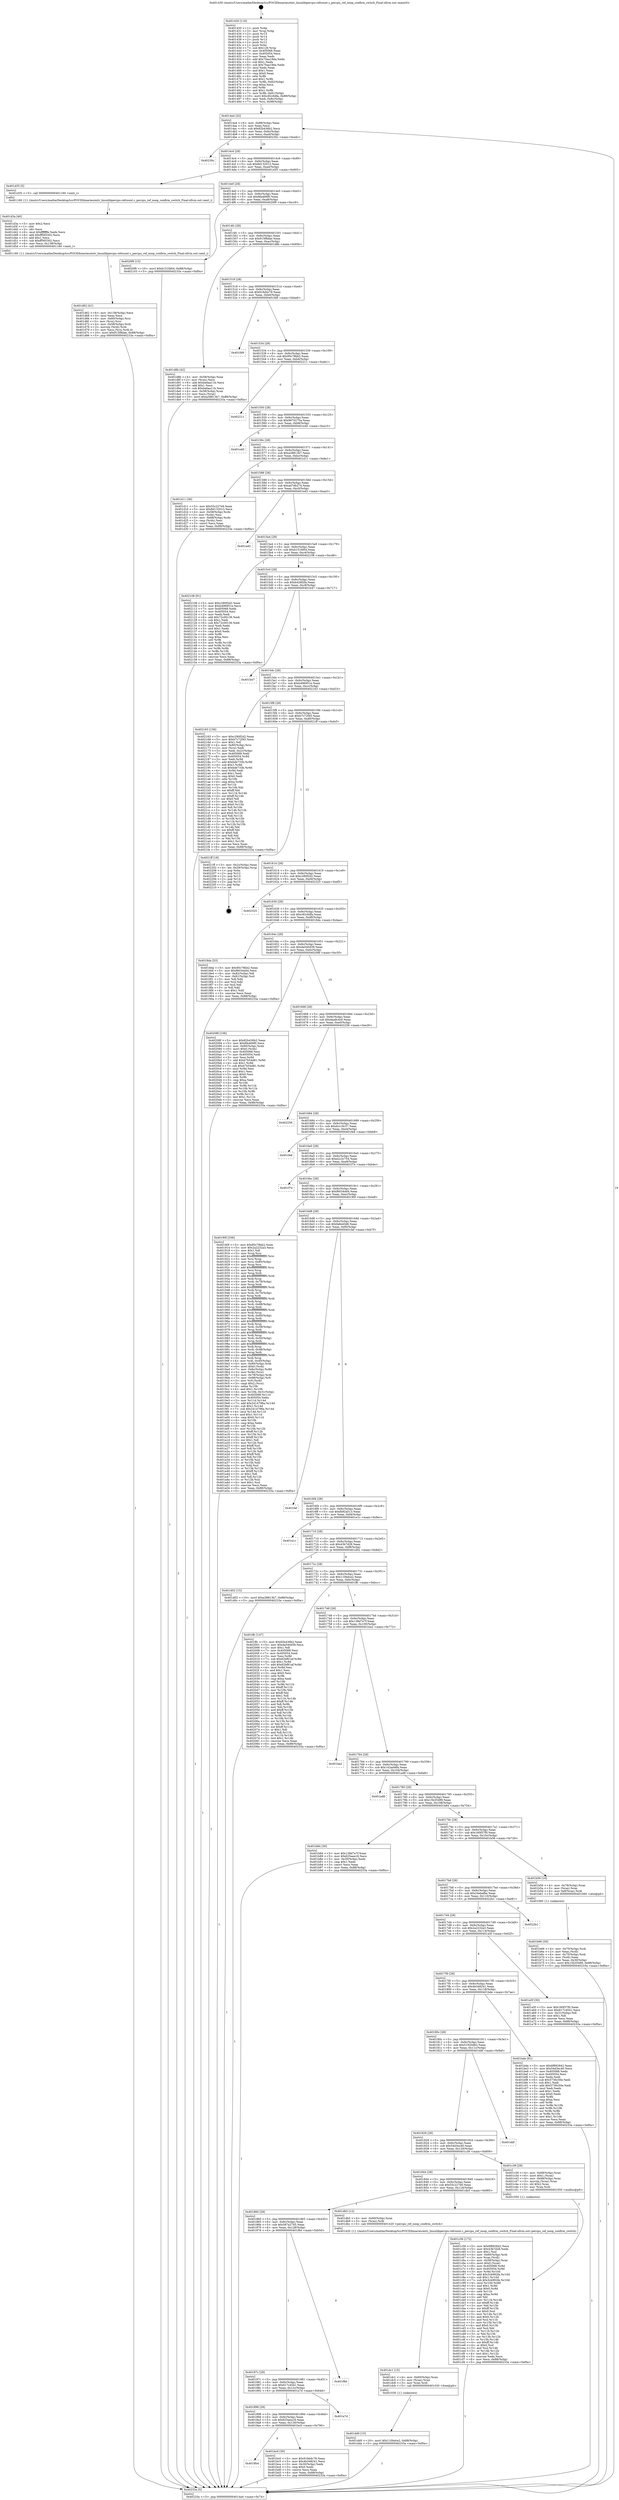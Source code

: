 digraph "0x401430" {
  label = "0x401430 (/mnt/c/Users/mathe/Desktop/tcc/POCII/binaries/extr_linuxlibpercpu-refcount.c_percpu_ref_noop_confirm_switch_Final-ollvm.out::main(0))"
  labelloc = "t"
  node[shape=record]

  Entry [label="",width=0.3,height=0.3,shape=circle,fillcolor=black,style=filled]
  "0x4014a4" [label="{
     0x4014a4 [32]\l
     | [instrs]\l
     &nbsp;&nbsp;0x4014a4 \<+6\>: mov -0x88(%rbp),%eax\l
     &nbsp;&nbsp;0x4014aa \<+2\>: mov %eax,%ecx\l
     &nbsp;&nbsp;0x4014ac \<+6\>: sub $0x82b436b2,%ecx\l
     &nbsp;&nbsp;0x4014b2 \<+6\>: mov %eax,-0x9c(%rbp)\l
     &nbsp;&nbsp;0x4014b8 \<+6\>: mov %ecx,-0xa0(%rbp)\l
     &nbsp;&nbsp;0x4014be \<+6\>: je 000000000040230c \<main+0xedc\>\l
  }"]
  "0x40230c" [label="{
     0x40230c\l
  }", style=dashed]
  "0x4014c4" [label="{
     0x4014c4 [28]\l
     | [instrs]\l
     &nbsp;&nbsp;0x4014c4 \<+5\>: jmp 00000000004014c9 \<main+0x99\>\l
     &nbsp;&nbsp;0x4014c9 \<+6\>: mov -0x9c(%rbp),%eax\l
     &nbsp;&nbsp;0x4014cf \<+5\>: sub $0x8d132013,%eax\l
     &nbsp;&nbsp;0x4014d4 \<+6\>: mov %eax,-0xa4(%rbp)\l
     &nbsp;&nbsp;0x4014da \<+6\>: je 0000000000401d35 \<main+0x905\>\l
  }"]
  Exit [label="",width=0.3,height=0.3,shape=circle,fillcolor=black,style=filled,peripheries=2]
  "0x401d35" [label="{
     0x401d35 [5]\l
     | [instrs]\l
     &nbsp;&nbsp;0x401d35 \<+5\>: call 0000000000401160 \<next_i\>\l
     | [calls]\l
     &nbsp;&nbsp;0x401160 \{1\} (/mnt/c/Users/mathe/Desktop/tcc/POCII/binaries/extr_linuxlibpercpu-refcount.c_percpu_ref_noop_confirm_switch_Final-ollvm.out::next_i)\l
  }"]
  "0x4014e0" [label="{
     0x4014e0 [28]\l
     | [instrs]\l
     &nbsp;&nbsp;0x4014e0 \<+5\>: jmp 00000000004014e5 \<main+0xb5\>\l
     &nbsp;&nbsp;0x4014e5 \<+6\>: mov -0x9c(%rbp),%eax\l
     &nbsp;&nbsp;0x4014eb \<+5\>: sub $0x8fa466f0,%eax\l
     &nbsp;&nbsp;0x4014f0 \<+6\>: mov %eax,-0xa8(%rbp)\l
     &nbsp;&nbsp;0x4014f6 \<+6\>: je 00000000004020f9 \<main+0xcc9\>\l
  }"]
  "0x401dd0" [label="{
     0x401dd0 [15]\l
     | [instrs]\l
     &nbsp;&nbsp;0x401dd0 \<+10\>: movl $0x110bdce2,-0x88(%rbp)\l
     &nbsp;&nbsp;0x401dda \<+5\>: jmp 000000000040233a \<main+0xf0a\>\l
  }"]
  "0x4020f9" [label="{
     0x4020f9 [15]\l
     | [instrs]\l
     &nbsp;&nbsp;0x4020f9 \<+10\>: movl $0xb151fd04,-0x88(%rbp)\l
     &nbsp;&nbsp;0x402103 \<+5\>: jmp 000000000040233a \<main+0xf0a\>\l
  }"]
  "0x4014fc" [label="{
     0x4014fc [28]\l
     | [instrs]\l
     &nbsp;&nbsp;0x4014fc \<+5\>: jmp 0000000000401501 \<main+0xd1\>\l
     &nbsp;&nbsp;0x401501 \<+6\>: mov -0x9c(%rbp),%eax\l
     &nbsp;&nbsp;0x401507 \<+5\>: sub $0x915f8dae,%eax\l
     &nbsp;&nbsp;0x40150c \<+6\>: mov %eax,-0xac(%rbp)\l
     &nbsp;&nbsp;0x401512 \<+6\>: je 0000000000401d8b \<main+0x95b\>\l
  }"]
  "0x401dc1" [label="{
     0x401dc1 [15]\l
     | [instrs]\l
     &nbsp;&nbsp;0x401dc1 \<+4\>: mov -0x60(%rbp),%rax\l
     &nbsp;&nbsp;0x401dc5 \<+3\>: mov (%rax),%rax\l
     &nbsp;&nbsp;0x401dc8 \<+3\>: mov %rax,%rdi\l
     &nbsp;&nbsp;0x401dcb \<+5\>: call 0000000000401030 \<free@plt\>\l
     | [calls]\l
     &nbsp;&nbsp;0x401030 \{1\} (unknown)\l
  }"]
  "0x401d8b" [label="{
     0x401d8b [42]\l
     | [instrs]\l
     &nbsp;&nbsp;0x401d8b \<+4\>: mov -0x58(%rbp),%rax\l
     &nbsp;&nbsp;0x401d8f \<+2\>: mov (%rax),%ecx\l
     &nbsp;&nbsp;0x401d91 \<+6\>: add $0xba6aa11b,%ecx\l
     &nbsp;&nbsp;0x401d97 \<+3\>: add $0x1,%ecx\l
     &nbsp;&nbsp;0x401d9a \<+6\>: sub $0xba6aa11b,%ecx\l
     &nbsp;&nbsp;0x401da0 \<+4\>: mov -0x58(%rbp),%rax\l
     &nbsp;&nbsp;0x401da4 \<+2\>: mov %ecx,(%rax)\l
     &nbsp;&nbsp;0x401da6 \<+10\>: movl $0xa38813b7,-0x88(%rbp)\l
     &nbsp;&nbsp;0x401db0 \<+5\>: jmp 000000000040233a \<main+0xf0a\>\l
  }"]
  "0x401518" [label="{
     0x401518 [28]\l
     | [instrs]\l
     &nbsp;&nbsp;0x401518 \<+5\>: jmp 000000000040151d \<main+0xed\>\l
     &nbsp;&nbsp;0x40151d \<+6\>: mov -0x9c(%rbp),%eax\l
     &nbsp;&nbsp;0x401523 \<+5\>: sub $0x918d4c78,%eax\l
     &nbsp;&nbsp;0x401528 \<+6\>: mov %eax,-0xb0(%rbp)\l
     &nbsp;&nbsp;0x40152e \<+6\>: je 0000000000401fd9 \<main+0xba9\>\l
  }"]
  "0x401d62" [label="{
     0x401d62 [41]\l
     | [instrs]\l
     &nbsp;&nbsp;0x401d62 \<+6\>: mov -0x138(%rbp),%ecx\l
     &nbsp;&nbsp;0x401d68 \<+3\>: imul %eax,%ecx\l
     &nbsp;&nbsp;0x401d6b \<+4\>: mov -0x60(%rbp),%rsi\l
     &nbsp;&nbsp;0x401d6f \<+3\>: mov (%rsi),%rsi\l
     &nbsp;&nbsp;0x401d72 \<+4\>: mov -0x58(%rbp),%rdi\l
     &nbsp;&nbsp;0x401d76 \<+3\>: movslq (%rdi),%rdi\l
     &nbsp;&nbsp;0x401d79 \<+3\>: mov %ecx,(%rsi,%rdi,4)\l
     &nbsp;&nbsp;0x401d7c \<+10\>: movl $0x915f8dae,-0x88(%rbp)\l
     &nbsp;&nbsp;0x401d86 \<+5\>: jmp 000000000040233a \<main+0xf0a\>\l
  }"]
  "0x401fd9" [label="{
     0x401fd9\l
  }", style=dashed]
  "0x401534" [label="{
     0x401534 [28]\l
     | [instrs]\l
     &nbsp;&nbsp;0x401534 \<+5\>: jmp 0000000000401539 \<main+0x109\>\l
     &nbsp;&nbsp;0x401539 \<+6\>: mov -0x9c(%rbp),%eax\l
     &nbsp;&nbsp;0x40153f \<+5\>: sub $0x95c78bb2,%eax\l
     &nbsp;&nbsp;0x401544 \<+6\>: mov %eax,-0xb4(%rbp)\l
     &nbsp;&nbsp;0x40154a \<+6\>: je 0000000000402211 \<main+0xde1\>\l
  }"]
  "0x401d3a" [label="{
     0x401d3a [40]\l
     | [instrs]\l
     &nbsp;&nbsp;0x401d3a \<+5\>: mov $0x2,%ecx\l
     &nbsp;&nbsp;0x401d3f \<+1\>: cltd\l
     &nbsp;&nbsp;0x401d40 \<+2\>: idiv %ecx\l
     &nbsp;&nbsp;0x401d42 \<+6\>: imul $0xfffffffe,%edx,%ecx\l
     &nbsp;&nbsp;0x401d48 \<+6\>: add $0xff565302,%ecx\l
     &nbsp;&nbsp;0x401d4e \<+3\>: add $0x1,%ecx\l
     &nbsp;&nbsp;0x401d51 \<+6\>: sub $0xff565302,%ecx\l
     &nbsp;&nbsp;0x401d57 \<+6\>: mov %ecx,-0x138(%rbp)\l
     &nbsp;&nbsp;0x401d5d \<+5\>: call 0000000000401160 \<next_i\>\l
     | [calls]\l
     &nbsp;&nbsp;0x401160 \{1\} (/mnt/c/Users/mathe/Desktop/tcc/POCII/binaries/extr_linuxlibpercpu-refcount.c_percpu_ref_noop_confirm_switch_Final-ollvm.out::next_i)\l
  }"]
  "0x402211" [label="{
     0x402211\l
  }", style=dashed]
  "0x401550" [label="{
     0x401550 [28]\l
     | [instrs]\l
     &nbsp;&nbsp;0x401550 \<+5\>: jmp 0000000000401555 \<main+0x125\>\l
     &nbsp;&nbsp;0x401555 \<+6\>: mov -0x9c(%rbp),%eax\l
     &nbsp;&nbsp;0x40155b \<+5\>: sub $0x9670275a,%eax\l
     &nbsp;&nbsp;0x401560 \<+6\>: mov %eax,-0xb8(%rbp)\l
     &nbsp;&nbsp;0x401566 \<+6\>: je 0000000000401e40 \<main+0xa10\>\l
  }"]
  "0x401c56" [label="{
     0x401c56 [172]\l
     | [instrs]\l
     &nbsp;&nbsp;0x401c56 \<+5\>: mov $0x6f892842,%ecx\l
     &nbsp;&nbsp;0x401c5b \<+5\>: mov $0x43b7d28,%edx\l
     &nbsp;&nbsp;0x401c60 \<+3\>: mov $0x1,%sil\l
     &nbsp;&nbsp;0x401c63 \<+4\>: mov -0x60(%rbp),%rdi\l
     &nbsp;&nbsp;0x401c67 \<+3\>: mov %rax,(%rdi)\l
     &nbsp;&nbsp;0x401c6a \<+4\>: mov -0x58(%rbp),%rax\l
     &nbsp;&nbsp;0x401c6e \<+6\>: movl $0x0,(%rax)\l
     &nbsp;&nbsp;0x401c74 \<+8\>: mov 0x405068,%r8d\l
     &nbsp;&nbsp;0x401c7c \<+8\>: mov 0x405054,%r9d\l
     &nbsp;&nbsp;0x401c84 \<+3\>: mov %r8d,%r10d\l
     &nbsp;&nbsp;0x401c87 \<+7\>: add $0x3cb992fa,%r10d\l
     &nbsp;&nbsp;0x401c8e \<+4\>: sub $0x1,%r10d\l
     &nbsp;&nbsp;0x401c92 \<+7\>: sub $0x3cb992fa,%r10d\l
     &nbsp;&nbsp;0x401c99 \<+4\>: imul %r10d,%r8d\l
     &nbsp;&nbsp;0x401c9d \<+4\>: and $0x1,%r8d\l
     &nbsp;&nbsp;0x401ca1 \<+4\>: cmp $0x0,%r8d\l
     &nbsp;&nbsp;0x401ca5 \<+4\>: sete %r11b\l
     &nbsp;&nbsp;0x401ca9 \<+4\>: cmp $0xa,%r9d\l
     &nbsp;&nbsp;0x401cad \<+3\>: setl %bl\l
     &nbsp;&nbsp;0x401cb0 \<+3\>: mov %r11b,%r14b\l
     &nbsp;&nbsp;0x401cb3 \<+4\>: xor $0xff,%r14b\l
     &nbsp;&nbsp;0x401cb7 \<+3\>: mov %bl,%r15b\l
     &nbsp;&nbsp;0x401cba \<+4\>: xor $0xff,%r15b\l
     &nbsp;&nbsp;0x401cbe \<+4\>: xor $0x0,%sil\l
     &nbsp;&nbsp;0x401cc2 \<+3\>: mov %r14b,%r12b\l
     &nbsp;&nbsp;0x401cc5 \<+4\>: and $0x0,%r12b\l
     &nbsp;&nbsp;0x401cc9 \<+3\>: and %sil,%r11b\l
     &nbsp;&nbsp;0x401ccc \<+3\>: mov %r15b,%r13b\l
     &nbsp;&nbsp;0x401ccf \<+4\>: and $0x0,%r13b\l
     &nbsp;&nbsp;0x401cd3 \<+3\>: and %sil,%bl\l
     &nbsp;&nbsp;0x401cd6 \<+3\>: or %r11b,%r12b\l
     &nbsp;&nbsp;0x401cd9 \<+3\>: or %bl,%r13b\l
     &nbsp;&nbsp;0x401cdc \<+3\>: xor %r13b,%r12b\l
     &nbsp;&nbsp;0x401cdf \<+3\>: or %r15b,%r14b\l
     &nbsp;&nbsp;0x401ce2 \<+4\>: xor $0xff,%r14b\l
     &nbsp;&nbsp;0x401ce6 \<+4\>: or $0x0,%sil\l
     &nbsp;&nbsp;0x401cea \<+3\>: and %sil,%r14b\l
     &nbsp;&nbsp;0x401ced \<+3\>: or %r14b,%r12b\l
     &nbsp;&nbsp;0x401cf0 \<+4\>: test $0x1,%r12b\l
     &nbsp;&nbsp;0x401cf4 \<+3\>: cmovne %edx,%ecx\l
     &nbsp;&nbsp;0x401cf7 \<+6\>: mov %ecx,-0x88(%rbp)\l
     &nbsp;&nbsp;0x401cfd \<+5\>: jmp 000000000040233a \<main+0xf0a\>\l
  }"]
  "0x401e40" [label="{
     0x401e40\l
  }", style=dashed]
  "0x40156c" [label="{
     0x40156c [28]\l
     | [instrs]\l
     &nbsp;&nbsp;0x40156c \<+5\>: jmp 0000000000401571 \<main+0x141\>\l
     &nbsp;&nbsp;0x401571 \<+6\>: mov -0x9c(%rbp),%eax\l
     &nbsp;&nbsp;0x401577 \<+5\>: sub $0xa38813b7,%eax\l
     &nbsp;&nbsp;0x40157c \<+6\>: mov %eax,-0xbc(%rbp)\l
     &nbsp;&nbsp;0x401582 \<+6\>: je 0000000000401d11 \<main+0x8e1\>\l
  }"]
  "0x4018b4" [label="{
     0x4018b4\l
  }", style=dashed]
  "0x401d11" [label="{
     0x401d11 [36]\l
     | [instrs]\l
     &nbsp;&nbsp;0x401d11 \<+5\>: mov $0x55c227e9,%eax\l
     &nbsp;&nbsp;0x401d16 \<+5\>: mov $0x8d132013,%ecx\l
     &nbsp;&nbsp;0x401d1b \<+4\>: mov -0x58(%rbp),%rdx\l
     &nbsp;&nbsp;0x401d1f \<+2\>: mov (%rdx),%esi\l
     &nbsp;&nbsp;0x401d21 \<+4\>: mov -0x68(%rbp),%rdx\l
     &nbsp;&nbsp;0x401d25 \<+2\>: cmp (%rdx),%esi\l
     &nbsp;&nbsp;0x401d27 \<+3\>: cmovl %ecx,%eax\l
     &nbsp;&nbsp;0x401d2a \<+6\>: mov %eax,-0x88(%rbp)\l
     &nbsp;&nbsp;0x401d30 \<+5\>: jmp 000000000040233a \<main+0xf0a\>\l
  }"]
  "0x401588" [label="{
     0x401588 [28]\l
     | [instrs]\l
     &nbsp;&nbsp;0x401588 \<+5\>: jmp 000000000040158d \<main+0x15d\>\l
     &nbsp;&nbsp;0x40158d \<+6\>: mov -0x9c(%rbp),%eax\l
     &nbsp;&nbsp;0x401593 \<+5\>: sub $0xad7db274,%eax\l
     &nbsp;&nbsp;0x401598 \<+6\>: mov %eax,-0xc0(%rbp)\l
     &nbsp;&nbsp;0x40159e \<+6\>: je 0000000000401ed3 \<main+0xaa3\>\l
  }"]
  "0x401bc0" [label="{
     0x401bc0 [30]\l
     | [instrs]\l
     &nbsp;&nbsp;0x401bc0 \<+5\>: mov $0x918d4c78,%eax\l
     &nbsp;&nbsp;0x401bc5 \<+5\>: mov $0x4b348241,%ecx\l
     &nbsp;&nbsp;0x401bca \<+3\>: mov -0x30(%rbp),%edx\l
     &nbsp;&nbsp;0x401bcd \<+3\>: cmp $0x0,%edx\l
     &nbsp;&nbsp;0x401bd0 \<+3\>: cmove %ecx,%eax\l
     &nbsp;&nbsp;0x401bd3 \<+6\>: mov %eax,-0x88(%rbp)\l
     &nbsp;&nbsp;0x401bd9 \<+5\>: jmp 000000000040233a \<main+0xf0a\>\l
  }"]
  "0x401ed3" [label="{
     0x401ed3\l
  }", style=dashed]
  "0x4015a4" [label="{
     0x4015a4 [28]\l
     | [instrs]\l
     &nbsp;&nbsp;0x4015a4 \<+5\>: jmp 00000000004015a9 \<main+0x179\>\l
     &nbsp;&nbsp;0x4015a9 \<+6\>: mov -0x9c(%rbp),%eax\l
     &nbsp;&nbsp;0x4015af \<+5\>: sub $0xb151fd04,%eax\l
     &nbsp;&nbsp;0x4015b4 \<+6\>: mov %eax,-0xc4(%rbp)\l
     &nbsp;&nbsp;0x4015ba \<+6\>: je 0000000000402108 \<main+0xcd8\>\l
  }"]
  "0x401898" [label="{
     0x401898 [28]\l
     | [instrs]\l
     &nbsp;&nbsp;0x401898 \<+5\>: jmp 000000000040189d \<main+0x46d\>\l
     &nbsp;&nbsp;0x40189d \<+6\>: mov -0x9c(%rbp),%eax\l
     &nbsp;&nbsp;0x4018a3 \<+5\>: sub $0x625aea18,%eax\l
     &nbsp;&nbsp;0x4018a8 \<+6\>: mov %eax,-0x130(%rbp)\l
     &nbsp;&nbsp;0x4018ae \<+6\>: je 0000000000401bc0 \<main+0x790\>\l
  }"]
  "0x402108" [label="{
     0x402108 [91]\l
     | [instrs]\l
     &nbsp;&nbsp;0x402108 \<+5\>: mov $0xc280f2d2,%eax\l
     &nbsp;&nbsp;0x40210d \<+5\>: mov $0xb496951e,%ecx\l
     &nbsp;&nbsp;0x402112 \<+7\>: mov 0x405068,%edx\l
     &nbsp;&nbsp;0x402119 \<+7\>: mov 0x405054,%esi\l
     &nbsp;&nbsp;0x402120 \<+2\>: mov %edx,%edi\l
     &nbsp;&nbsp;0x402122 \<+6\>: add $0x72c00136,%edi\l
     &nbsp;&nbsp;0x402128 \<+3\>: sub $0x1,%edi\l
     &nbsp;&nbsp;0x40212b \<+6\>: sub $0x72c00136,%edi\l
     &nbsp;&nbsp;0x402131 \<+3\>: imul %edi,%edx\l
     &nbsp;&nbsp;0x402134 \<+3\>: and $0x1,%edx\l
     &nbsp;&nbsp;0x402137 \<+3\>: cmp $0x0,%edx\l
     &nbsp;&nbsp;0x40213a \<+4\>: sete %r8b\l
     &nbsp;&nbsp;0x40213e \<+3\>: cmp $0xa,%esi\l
     &nbsp;&nbsp;0x402141 \<+4\>: setl %r9b\l
     &nbsp;&nbsp;0x402145 \<+3\>: mov %r8b,%r10b\l
     &nbsp;&nbsp;0x402148 \<+3\>: and %r9b,%r10b\l
     &nbsp;&nbsp;0x40214b \<+3\>: xor %r9b,%r8b\l
     &nbsp;&nbsp;0x40214e \<+3\>: or %r8b,%r10b\l
     &nbsp;&nbsp;0x402151 \<+4\>: test $0x1,%r10b\l
     &nbsp;&nbsp;0x402155 \<+3\>: cmovne %ecx,%eax\l
     &nbsp;&nbsp;0x402158 \<+6\>: mov %eax,-0x88(%rbp)\l
     &nbsp;&nbsp;0x40215e \<+5\>: jmp 000000000040233a \<main+0xf0a\>\l
  }"]
  "0x4015c0" [label="{
     0x4015c0 [28]\l
     | [instrs]\l
     &nbsp;&nbsp;0x4015c0 \<+5\>: jmp 00000000004015c5 \<main+0x195\>\l
     &nbsp;&nbsp;0x4015c5 \<+6\>: mov -0x9c(%rbp),%eax\l
     &nbsp;&nbsp;0x4015cb \<+5\>: sub $0xb428f2fa,%eax\l
     &nbsp;&nbsp;0x4015d0 \<+6\>: mov %eax,-0xc8(%rbp)\l
     &nbsp;&nbsp;0x4015d6 \<+6\>: je 0000000000401b47 \<main+0x717\>\l
  }"]
  "0x401a7d" [label="{
     0x401a7d\l
  }", style=dashed]
  "0x401b47" [label="{
     0x401b47\l
  }", style=dashed]
  "0x4015dc" [label="{
     0x4015dc [28]\l
     | [instrs]\l
     &nbsp;&nbsp;0x4015dc \<+5\>: jmp 00000000004015e1 \<main+0x1b1\>\l
     &nbsp;&nbsp;0x4015e1 \<+6\>: mov -0x9c(%rbp),%eax\l
     &nbsp;&nbsp;0x4015e7 \<+5\>: sub $0xb496951e,%eax\l
     &nbsp;&nbsp;0x4015ec \<+6\>: mov %eax,-0xcc(%rbp)\l
     &nbsp;&nbsp;0x4015f2 \<+6\>: je 0000000000402163 \<main+0xd33\>\l
  }"]
  "0x40187c" [label="{
     0x40187c [28]\l
     | [instrs]\l
     &nbsp;&nbsp;0x40187c \<+5\>: jmp 0000000000401881 \<main+0x451\>\l
     &nbsp;&nbsp;0x401881 \<+6\>: mov -0x9c(%rbp),%eax\l
     &nbsp;&nbsp;0x401887 \<+5\>: sub $0x617c4541,%eax\l
     &nbsp;&nbsp;0x40188c \<+6\>: mov %eax,-0x12c(%rbp)\l
     &nbsp;&nbsp;0x401892 \<+6\>: je 0000000000401a7d \<main+0x64d\>\l
  }"]
  "0x402163" [label="{
     0x402163 [156]\l
     | [instrs]\l
     &nbsp;&nbsp;0x402163 \<+5\>: mov $0xc280f2d2,%eax\l
     &nbsp;&nbsp;0x402168 \<+5\>: mov $0xb7c72f45,%ecx\l
     &nbsp;&nbsp;0x40216d \<+2\>: mov $0x1,%dl\l
     &nbsp;&nbsp;0x40216f \<+4\>: mov -0x80(%rbp),%rsi\l
     &nbsp;&nbsp;0x402173 \<+2\>: mov (%rsi),%edi\l
     &nbsp;&nbsp;0x402175 \<+3\>: mov %edi,-0x2c(%rbp)\l
     &nbsp;&nbsp;0x402178 \<+7\>: mov 0x405068,%edi\l
     &nbsp;&nbsp;0x40217f \<+8\>: mov 0x405054,%r8d\l
     &nbsp;&nbsp;0x402187 \<+3\>: mov %edi,%r9d\l
     &nbsp;&nbsp;0x40218a \<+7\>: add $0xbde733b,%r9d\l
     &nbsp;&nbsp;0x402191 \<+4\>: sub $0x1,%r9d\l
     &nbsp;&nbsp;0x402195 \<+7\>: sub $0xbde733b,%r9d\l
     &nbsp;&nbsp;0x40219c \<+4\>: imul %r9d,%edi\l
     &nbsp;&nbsp;0x4021a0 \<+3\>: and $0x1,%edi\l
     &nbsp;&nbsp;0x4021a3 \<+3\>: cmp $0x0,%edi\l
     &nbsp;&nbsp;0x4021a6 \<+4\>: sete %r10b\l
     &nbsp;&nbsp;0x4021aa \<+4\>: cmp $0xa,%r8d\l
     &nbsp;&nbsp;0x4021ae \<+4\>: setl %r11b\l
     &nbsp;&nbsp;0x4021b2 \<+3\>: mov %r10b,%bl\l
     &nbsp;&nbsp;0x4021b5 \<+3\>: xor $0xff,%bl\l
     &nbsp;&nbsp;0x4021b8 \<+3\>: mov %r11b,%r14b\l
     &nbsp;&nbsp;0x4021bb \<+4\>: xor $0xff,%r14b\l
     &nbsp;&nbsp;0x4021bf \<+3\>: xor $0x0,%dl\l
     &nbsp;&nbsp;0x4021c2 \<+3\>: mov %bl,%r15b\l
     &nbsp;&nbsp;0x4021c5 \<+4\>: and $0x0,%r15b\l
     &nbsp;&nbsp;0x4021c9 \<+3\>: and %dl,%r10b\l
     &nbsp;&nbsp;0x4021cc \<+3\>: mov %r14b,%r12b\l
     &nbsp;&nbsp;0x4021cf \<+4\>: and $0x0,%r12b\l
     &nbsp;&nbsp;0x4021d3 \<+3\>: and %dl,%r11b\l
     &nbsp;&nbsp;0x4021d6 \<+3\>: or %r10b,%r15b\l
     &nbsp;&nbsp;0x4021d9 \<+3\>: or %r11b,%r12b\l
     &nbsp;&nbsp;0x4021dc \<+3\>: xor %r12b,%r15b\l
     &nbsp;&nbsp;0x4021df \<+3\>: or %r14b,%bl\l
     &nbsp;&nbsp;0x4021e2 \<+3\>: xor $0xff,%bl\l
     &nbsp;&nbsp;0x4021e5 \<+3\>: or $0x0,%dl\l
     &nbsp;&nbsp;0x4021e8 \<+2\>: and %dl,%bl\l
     &nbsp;&nbsp;0x4021ea \<+3\>: or %bl,%r15b\l
     &nbsp;&nbsp;0x4021ed \<+4\>: test $0x1,%r15b\l
     &nbsp;&nbsp;0x4021f1 \<+3\>: cmovne %ecx,%eax\l
     &nbsp;&nbsp;0x4021f4 \<+6\>: mov %eax,-0x88(%rbp)\l
     &nbsp;&nbsp;0x4021fa \<+5\>: jmp 000000000040233a \<main+0xf0a\>\l
  }"]
  "0x4015f8" [label="{
     0x4015f8 [28]\l
     | [instrs]\l
     &nbsp;&nbsp;0x4015f8 \<+5\>: jmp 00000000004015fd \<main+0x1cd\>\l
     &nbsp;&nbsp;0x4015fd \<+6\>: mov -0x9c(%rbp),%eax\l
     &nbsp;&nbsp;0x401603 \<+5\>: sub $0xb7c72f45,%eax\l
     &nbsp;&nbsp;0x401608 \<+6\>: mov %eax,-0xd0(%rbp)\l
     &nbsp;&nbsp;0x40160e \<+6\>: je 00000000004021ff \<main+0xdcf\>\l
  }"]
  "0x401f8d" [label="{
     0x401f8d\l
  }", style=dashed]
  "0x4021ff" [label="{
     0x4021ff [18]\l
     | [instrs]\l
     &nbsp;&nbsp;0x4021ff \<+3\>: mov -0x2c(%rbp),%eax\l
     &nbsp;&nbsp;0x402202 \<+4\>: lea -0x28(%rbp),%rsp\l
     &nbsp;&nbsp;0x402206 \<+1\>: pop %rbx\l
     &nbsp;&nbsp;0x402207 \<+2\>: pop %r12\l
     &nbsp;&nbsp;0x402209 \<+2\>: pop %r13\l
     &nbsp;&nbsp;0x40220b \<+2\>: pop %r14\l
     &nbsp;&nbsp;0x40220d \<+2\>: pop %r15\l
     &nbsp;&nbsp;0x40220f \<+1\>: pop %rbp\l
     &nbsp;&nbsp;0x402210 \<+1\>: ret\l
  }"]
  "0x401614" [label="{
     0x401614 [28]\l
     | [instrs]\l
     &nbsp;&nbsp;0x401614 \<+5\>: jmp 0000000000401619 \<main+0x1e9\>\l
     &nbsp;&nbsp;0x401619 \<+6\>: mov -0x9c(%rbp),%eax\l
     &nbsp;&nbsp;0x40161f \<+5\>: sub $0xc280f2d2,%eax\l
     &nbsp;&nbsp;0x401624 \<+6\>: mov %eax,-0xd4(%rbp)\l
     &nbsp;&nbsp;0x40162a \<+6\>: je 0000000000402325 \<main+0xef5\>\l
  }"]
  "0x401860" [label="{
     0x401860 [28]\l
     | [instrs]\l
     &nbsp;&nbsp;0x401860 \<+5\>: jmp 0000000000401865 \<main+0x435\>\l
     &nbsp;&nbsp;0x401865 \<+6\>: mov -0x9c(%rbp),%eax\l
     &nbsp;&nbsp;0x40186b \<+5\>: sub $0x587a2745,%eax\l
     &nbsp;&nbsp;0x401870 \<+6\>: mov %eax,-0x128(%rbp)\l
     &nbsp;&nbsp;0x401876 \<+6\>: je 0000000000401f8d \<main+0xb5d\>\l
  }"]
  "0x402325" [label="{
     0x402325\l
  }", style=dashed]
  "0x401630" [label="{
     0x401630 [28]\l
     | [instrs]\l
     &nbsp;&nbsp;0x401630 \<+5\>: jmp 0000000000401635 \<main+0x205\>\l
     &nbsp;&nbsp;0x401635 \<+6\>: mov -0x9c(%rbp),%eax\l
     &nbsp;&nbsp;0x40163b \<+5\>: sub $0xc82c6dfa,%eax\l
     &nbsp;&nbsp;0x401640 \<+6\>: mov %eax,-0xd8(%rbp)\l
     &nbsp;&nbsp;0x401646 \<+6\>: je 00000000004018da \<main+0x4aa\>\l
  }"]
  "0x401db5" [label="{
     0x401db5 [12]\l
     | [instrs]\l
     &nbsp;&nbsp;0x401db5 \<+4\>: mov -0x60(%rbp),%rax\l
     &nbsp;&nbsp;0x401db9 \<+3\>: mov (%rax),%rdi\l
     &nbsp;&nbsp;0x401dbc \<+5\>: call 0000000000401420 \<percpu_ref_noop_confirm_switch\>\l
     | [calls]\l
     &nbsp;&nbsp;0x401420 \{1\} (/mnt/c/Users/mathe/Desktop/tcc/POCII/binaries/extr_linuxlibpercpu-refcount.c_percpu_ref_noop_confirm_switch_Final-ollvm.out::percpu_ref_noop_confirm_switch)\l
  }"]
  "0x4018da" [label="{
     0x4018da [53]\l
     | [instrs]\l
     &nbsp;&nbsp;0x4018da \<+5\>: mov $0x95c78bb2,%eax\l
     &nbsp;&nbsp;0x4018df \<+5\>: mov $0xf6034dd4,%ecx\l
     &nbsp;&nbsp;0x4018e4 \<+6\>: mov -0x82(%rbp),%dl\l
     &nbsp;&nbsp;0x4018ea \<+7\>: mov -0x81(%rbp),%sil\l
     &nbsp;&nbsp;0x4018f1 \<+3\>: mov %dl,%dil\l
     &nbsp;&nbsp;0x4018f4 \<+3\>: and %sil,%dil\l
     &nbsp;&nbsp;0x4018f7 \<+3\>: xor %sil,%dl\l
     &nbsp;&nbsp;0x4018fa \<+3\>: or %dl,%dil\l
     &nbsp;&nbsp;0x4018fd \<+4\>: test $0x1,%dil\l
     &nbsp;&nbsp;0x401901 \<+3\>: cmovne %ecx,%eax\l
     &nbsp;&nbsp;0x401904 \<+6\>: mov %eax,-0x88(%rbp)\l
     &nbsp;&nbsp;0x40190a \<+5\>: jmp 000000000040233a \<main+0xf0a\>\l
  }"]
  "0x40164c" [label="{
     0x40164c [28]\l
     | [instrs]\l
     &nbsp;&nbsp;0x40164c \<+5\>: jmp 0000000000401651 \<main+0x221\>\l
     &nbsp;&nbsp;0x401651 \<+6\>: mov -0x9c(%rbp),%eax\l
     &nbsp;&nbsp;0x401657 \<+5\>: sub $0xda540d39,%eax\l
     &nbsp;&nbsp;0x40165c \<+6\>: mov %eax,-0xdc(%rbp)\l
     &nbsp;&nbsp;0x401662 \<+6\>: je 000000000040208f \<main+0xc5f\>\l
  }"]
  "0x40233a" [label="{
     0x40233a [5]\l
     | [instrs]\l
     &nbsp;&nbsp;0x40233a \<+5\>: jmp 00000000004014a4 \<main+0x74\>\l
  }"]
  "0x401430" [label="{
     0x401430 [116]\l
     | [instrs]\l
     &nbsp;&nbsp;0x401430 \<+1\>: push %rbp\l
     &nbsp;&nbsp;0x401431 \<+3\>: mov %rsp,%rbp\l
     &nbsp;&nbsp;0x401434 \<+2\>: push %r15\l
     &nbsp;&nbsp;0x401436 \<+2\>: push %r14\l
     &nbsp;&nbsp;0x401438 \<+2\>: push %r13\l
     &nbsp;&nbsp;0x40143a \<+2\>: push %r12\l
     &nbsp;&nbsp;0x40143c \<+1\>: push %rbx\l
     &nbsp;&nbsp;0x40143d \<+7\>: sub $0x128,%rsp\l
     &nbsp;&nbsp;0x401444 \<+7\>: mov 0x405068,%eax\l
     &nbsp;&nbsp;0x40144b \<+7\>: mov 0x405054,%ecx\l
     &nbsp;&nbsp;0x401452 \<+2\>: mov %eax,%edx\l
     &nbsp;&nbsp;0x401454 \<+6\>: add $0x70aa19da,%edx\l
     &nbsp;&nbsp;0x40145a \<+3\>: sub $0x1,%edx\l
     &nbsp;&nbsp;0x40145d \<+6\>: sub $0x70aa19da,%edx\l
     &nbsp;&nbsp;0x401463 \<+3\>: imul %edx,%eax\l
     &nbsp;&nbsp;0x401466 \<+3\>: and $0x1,%eax\l
     &nbsp;&nbsp;0x401469 \<+3\>: cmp $0x0,%eax\l
     &nbsp;&nbsp;0x40146c \<+4\>: sete %r8b\l
     &nbsp;&nbsp;0x401470 \<+4\>: and $0x1,%r8b\l
     &nbsp;&nbsp;0x401474 \<+7\>: mov %r8b,-0x82(%rbp)\l
     &nbsp;&nbsp;0x40147b \<+3\>: cmp $0xa,%ecx\l
     &nbsp;&nbsp;0x40147e \<+4\>: setl %r8b\l
     &nbsp;&nbsp;0x401482 \<+4\>: and $0x1,%r8b\l
     &nbsp;&nbsp;0x401486 \<+7\>: mov %r8b,-0x81(%rbp)\l
     &nbsp;&nbsp;0x40148d \<+10\>: movl $0xc82c6dfa,-0x88(%rbp)\l
     &nbsp;&nbsp;0x401497 \<+6\>: mov %edi,-0x8c(%rbp)\l
     &nbsp;&nbsp;0x40149d \<+7\>: mov %rsi,-0x98(%rbp)\l
  }"]
  "0x401844" [label="{
     0x401844 [28]\l
     | [instrs]\l
     &nbsp;&nbsp;0x401844 \<+5\>: jmp 0000000000401849 \<main+0x419\>\l
     &nbsp;&nbsp;0x401849 \<+6\>: mov -0x9c(%rbp),%eax\l
     &nbsp;&nbsp;0x40184f \<+5\>: sub $0x55c227e9,%eax\l
     &nbsp;&nbsp;0x401854 \<+6\>: mov %eax,-0x124(%rbp)\l
     &nbsp;&nbsp;0x40185a \<+6\>: je 0000000000401db5 \<main+0x985\>\l
  }"]
  "0x40208f" [label="{
     0x40208f [106]\l
     | [instrs]\l
     &nbsp;&nbsp;0x40208f \<+5\>: mov $0x82b436b2,%eax\l
     &nbsp;&nbsp;0x402094 \<+5\>: mov $0x8fa466f0,%ecx\l
     &nbsp;&nbsp;0x402099 \<+4\>: mov -0x80(%rbp),%rdx\l
     &nbsp;&nbsp;0x40209d \<+6\>: movl $0x0,(%rdx)\l
     &nbsp;&nbsp;0x4020a3 \<+7\>: mov 0x405068,%esi\l
     &nbsp;&nbsp;0x4020aa \<+7\>: mov 0x405054,%edi\l
     &nbsp;&nbsp;0x4020b1 \<+3\>: mov %esi,%r8d\l
     &nbsp;&nbsp;0x4020b4 \<+7\>: add $0xb7b54d81,%r8d\l
     &nbsp;&nbsp;0x4020bb \<+4\>: sub $0x1,%r8d\l
     &nbsp;&nbsp;0x4020bf \<+7\>: sub $0xb7b54d81,%r8d\l
     &nbsp;&nbsp;0x4020c6 \<+4\>: imul %r8d,%esi\l
     &nbsp;&nbsp;0x4020ca \<+3\>: and $0x1,%esi\l
     &nbsp;&nbsp;0x4020cd \<+3\>: cmp $0x0,%esi\l
     &nbsp;&nbsp;0x4020d0 \<+4\>: sete %r9b\l
     &nbsp;&nbsp;0x4020d4 \<+3\>: cmp $0xa,%edi\l
     &nbsp;&nbsp;0x4020d7 \<+4\>: setl %r10b\l
     &nbsp;&nbsp;0x4020db \<+3\>: mov %r9b,%r11b\l
     &nbsp;&nbsp;0x4020de \<+3\>: and %r10b,%r11b\l
     &nbsp;&nbsp;0x4020e1 \<+3\>: xor %r10b,%r9b\l
     &nbsp;&nbsp;0x4020e4 \<+3\>: or %r9b,%r11b\l
     &nbsp;&nbsp;0x4020e7 \<+4\>: test $0x1,%r11b\l
     &nbsp;&nbsp;0x4020eb \<+3\>: cmovne %ecx,%eax\l
     &nbsp;&nbsp;0x4020ee \<+6\>: mov %eax,-0x88(%rbp)\l
     &nbsp;&nbsp;0x4020f4 \<+5\>: jmp 000000000040233a \<main+0xf0a\>\l
  }"]
  "0x401668" [label="{
     0x401668 [28]\l
     | [instrs]\l
     &nbsp;&nbsp;0x401668 \<+5\>: jmp 000000000040166d \<main+0x23d\>\l
     &nbsp;&nbsp;0x40166d \<+6\>: mov -0x9c(%rbp),%eax\l
     &nbsp;&nbsp;0x401673 \<+5\>: sub $0xdaa9c4c0,%eax\l
     &nbsp;&nbsp;0x401678 \<+6\>: mov %eax,-0xe0(%rbp)\l
     &nbsp;&nbsp;0x40167e \<+6\>: je 0000000000402256 \<main+0xe26\>\l
  }"]
  "0x401c39" [label="{
     0x401c39 [29]\l
     | [instrs]\l
     &nbsp;&nbsp;0x401c39 \<+4\>: mov -0x68(%rbp),%rax\l
     &nbsp;&nbsp;0x401c3d \<+6\>: movl $0x1,(%rax)\l
     &nbsp;&nbsp;0x401c43 \<+4\>: mov -0x68(%rbp),%rax\l
     &nbsp;&nbsp;0x401c47 \<+3\>: movslq (%rax),%rax\l
     &nbsp;&nbsp;0x401c4a \<+4\>: shl $0x2,%rax\l
     &nbsp;&nbsp;0x401c4e \<+3\>: mov %rax,%rdi\l
     &nbsp;&nbsp;0x401c51 \<+5\>: call 0000000000401050 \<malloc@plt\>\l
     | [calls]\l
     &nbsp;&nbsp;0x401050 \{1\} (unknown)\l
  }"]
  "0x402256" [label="{
     0x402256\l
  }", style=dashed]
  "0x401684" [label="{
     0x401684 [28]\l
     | [instrs]\l
     &nbsp;&nbsp;0x401684 \<+5\>: jmp 0000000000401689 \<main+0x259\>\l
     &nbsp;&nbsp;0x401689 \<+6\>: mov -0x9c(%rbp),%eax\l
     &nbsp;&nbsp;0x40168f \<+5\>: sub $0xdcc19c37,%eax\l
     &nbsp;&nbsp;0x401694 \<+6\>: mov %eax,-0xe4(%rbp)\l
     &nbsp;&nbsp;0x40169a \<+6\>: je 0000000000401fe8 \<main+0xbb8\>\l
  }"]
  "0x401828" [label="{
     0x401828 [28]\l
     | [instrs]\l
     &nbsp;&nbsp;0x401828 \<+5\>: jmp 000000000040182d \<main+0x3fd\>\l
     &nbsp;&nbsp;0x40182d \<+6\>: mov -0x9c(%rbp),%eax\l
     &nbsp;&nbsp;0x401833 \<+5\>: sub $0x54d3ec40,%eax\l
     &nbsp;&nbsp;0x401838 \<+6\>: mov %eax,-0x120(%rbp)\l
     &nbsp;&nbsp;0x40183e \<+6\>: je 0000000000401c39 \<main+0x809\>\l
  }"]
  "0x401fe8" [label="{
     0x401fe8\l
  }", style=dashed]
  "0x4016a0" [label="{
     0x4016a0 [28]\l
     | [instrs]\l
     &nbsp;&nbsp;0x4016a0 \<+5\>: jmp 00000000004016a5 \<main+0x275\>\l
     &nbsp;&nbsp;0x4016a5 \<+6\>: mov -0x9c(%rbp),%eax\l
     &nbsp;&nbsp;0x4016ab \<+5\>: sub $0xe2c3c754,%eax\l
     &nbsp;&nbsp;0x4016b0 \<+6\>: mov %eax,-0xe8(%rbp)\l
     &nbsp;&nbsp;0x4016b6 \<+6\>: je 0000000000401f7e \<main+0xb4e\>\l
  }"]
  "0x401ddf" [label="{
     0x401ddf\l
  }", style=dashed]
  "0x401f7e" [label="{
     0x401f7e\l
  }", style=dashed]
  "0x4016bc" [label="{
     0x4016bc [28]\l
     | [instrs]\l
     &nbsp;&nbsp;0x4016bc \<+5\>: jmp 00000000004016c1 \<main+0x291\>\l
     &nbsp;&nbsp;0x4016c1 \<+6\>: mov -0x9c(%rbp),%eax\l
     &nbsp;&nbsp;0x4016c7 \<+5\>: sub $0xf6034dd4,%eax\l
     &nbsp;&nbsp;0x4016cc \<+6\>: mov %eax,-0xec(%rbp)\l
     &nbsp;&nbsp;0x4016d2 \<+6\>: je 000000000040190f \<main+0x4df\>\l
  }"]
  "0x40180c" [label="{
     0x40180c [28]\l
     | [instrs]\l
     &nbsp;&nbsp;0x40180c \<+5\>: jmp 0000000000401811 \<main+0x3e1\>\l
     &nbsp;&nbsp;0x401811 \<+6\>: mov -0x9c(%rbp),%eax\l
     &nbsp;&nbsp;0x401817 \<+5\>: sub $0x51920d62,%eax\l
     &nbsp;&nbsp;0x40181c \<+6\>: mov %eax,-0x11c(%rbp)\l
     &nbsp;&nbsp;0x401822 \<+6\>: je 0000000000401ddf \<main+0x9af\>\l
  }"]
  "0x40190f" [label="{
     0x40190f [336]\l
     | [instrs]\l
     &nbsp;&nbsp;0x40190f \<+5\>: mov $0x95c78bb2,%eax\l
     &nbsp;&nbsp;0x401914 \<+5\>: mov $0x2a2232a3,%ecx\l
     &nbsp;&nbsp;0x401919 \<+2\>: mov $0x1,%dl\l
     &nbsp;&nbsp;0x40191b \<+3\>: mov %rsp,%rsi\l
     &nbsp;&nbsp;0x40191e \<+4\>: add $0xfffffffffffffff0,%rsi\l
     &nbsp;&nbsp;0x401922 \<+3\>: mov %rsi,%rsp\l
     &nbsp;&nbsp;0x401925 \<+4\>: mov %rsi,-0x80(%rbp)\l
     &nbsp;&nbsp;0x401929 \<+3\>: mov %rsp,%rsi\l
     &nbsp;&nbsp;0x40192c \<+4\>: add $0xfffffffffffffff0,%rsi\l
     &nbsp;&nbsp;0x401930 \<+3\>: mov %rsi,%rsp\l
     &nbsp;&nbsp;0x401933 \<+3\>: mov %rsp,%rdi\l
     &nbsp;&nbsp;0x401936 \<+4\>: add $0xfffffffffffffff0,%rdi\l
     &nbsp;&nbsp;0x40193a \<+3\>: mov %rdi,%rsp\l
     &nbsp;&nbsp;0x40193d \<+4\>: mov %rdi,-0x78(%rbp)\l
     &nbsp;&nbsp;0x401941 \<+3\>: mov %rsp,%rdi\l
     &nbsp;&nbsp;0x401944 \<+4\>: add $0xfffffffffffffff0,%rdi\l
     &nbsp;&nbsp;0x401948 \<+3\>: mov %rdi,%rsp\l
     &nbsp;&nbsp;0x40194b \<+4\>: mov %rdi,-0x70(%rbp)\l
     &nbsp;&nbsp;0x40194f \<+3\>: mov %rsp,%rdi\l
     &nbsp;&nbsp;0x401952 \<+4\>: add $0xfffffffffffffff0,%rdi\l
     &nbsp;&nbsp;0x401956 \<+3\>: mov %rdi,%rsp\l
     &nbsp;&nbsp;0x401959 \<+4\>: mov %rdi,-0x68(%rbp)\l
     &nbsp;&nbsp;0x40195d \<+3\>: mov %rsp,%rdi\l
     &nbsp;&nbsp;0x401960 \<+4\>: add $0xfffffffffffffff0,%rdi\l
     &nbsp;&nbsp;0x401964 \<+3\>: mov %rdi,%rsp\l
     &nbsp;&nbsp;0x401967 \<+4\>: mov %rdi,-0x60(%rbp)\l
     &nbsp;&nbsp;0x40196b \<+3\>: mov %rsp,%rdi\l
     &nbsp;&nbsp;0x40196e \<+4\>: add $0xfffffffffffffff0,%rdi\l
     &nbsp;&nbsp;0x401972 \<+3\>: mov %rdi,%rsp\l
     &nbsp;&nbsp;0x401975 \<+4\>: mov %rdi,-0x58(%rbp)\l
     &nbsp;&nbsp;0x401979 \<+3\>: mov %rsp,%rdi\l
     &nbsp;&nbsp;0x40197c \<+4\>: add $0xfffffffffffffff0,%rdi\l
     &nbsp;&nbsp;0x401980 \<+3\>: mov %rdi,%rsp\l
     &nbsp;&nbsp;0x401983 \<+4\>: mov %rdi,-0x50(%rbp)\l
     &nbsp;&nbsp;0x401987 \<+3\>: mov %rsp,%rdi\l
     &nbsp;&nbsp;0x40198a \<+4\>: add $0xfffffffffffffff0,%rdi\l
     &nbsp;&nbsp;0x40198e \<+3\>: mov %rdi,%rsp\l
     &nbsp;&nbsp;0x401991 \<+4\>: mov %rdi,-0x48(%rbp)\l
     &nbsp;&nbsp;0x401995 \<+3\>: mov %rsp,%rdi\l
     &nbsp;&nbsp;0x401998 \<+4\>: add $0xfffffffffffffff0,%rdi\l
     &nbsp;&nbsp;0x40199c \<+3\>: mov %rdi,%rsp\l
     &nbsp;&nbsp;0x40199f \<+4\>: mov %rdi,-0x40(%rbp)\l
     &nbsp;&nbsp;0x4019a3 \<+4\>: mov -0x80(%rbp),%rdi\l
     &nbsp;&nbsp;0x4019a7 \<+6\>: movl $0x0,(%rdi)\l
     &nbsp;&nbsp;0x4019ad \<+7\>: mov -0x8c(%rbp),%r8d\l
     &nbsp;&nbsp;0x4019b4 \<+3\>: mov %r8d,(%rsi)\l
     &nbsp;&nbsp;0x4019b7 \<+4\>: mov -0x78(%rbp),%rdi\l
     &nbsp;&nbsp;0x4019bb \<+7\>: mov -0x98(%rbp),%r9\l
     &nbsp;&nbsp;0x4019c2 \<+3\>: mov %r9,(%rdi)\l
     &nbsp;&nbsp;0x4019c5 \<+3\>: cmpl $0x2,(%rsi)\l
     &nbsp;&nbsp;0x4019c8 \<+4\>: setne %r10b\l
     &nbsp;&nbsp;0x4019cc \<+4\>: and $0x1,%r10b\l
     &nbsp;&nbsp;0x4019d0 \<+4\>: mov %r10b,-0x31(%rbp)\l
     &nbsp;&nbsp;0x4019d4 \<+8\>: mov 0x405068,%r11d\l
     &nbsp;&nbsp;0x4019dc \<+7\>: mov 0x405054,%ebx\l
     &nbsp;&nbsp;0x4019e3 \<+3\>: mov %r11d,%r14d\l
     &nbsp;&nbsp;0x4019e6 \<+7\>: add $0x2414798a,%r14d\l
     &nbsp;&nbsp;0x4019ed \<+4\>: sub $0x1,%r14d\l
     &nbsp;&nbsp;0x4019f1 \<+7\>: sub $0x2414798a,%r14d\l
     &nbsp;&nbsp;0x4019f8 \<+4\>: imul %r14d,%r11d\l
     &nbsp;&nbsp;0x4019fc \<+4\>: and $0x1,%r11d\l
     &nbsp;&nbsp;0x401a00 \<+4\>: cmp $0x0,%r11d\l
     &nbsp;&nbsp;0x401a04 \<+4\>: sete %r10b\l
     &nbsp;&nbsp;0x401a08 \<+3\>: cmp $0xa,%ebx\l
     &nbsp;&nbsp;0x401a0b \<+4\>: setl %r15b\l
     &nbsp;&nbsp;0x401a0f \<+3\>: mov %r10b,%r12b\l
     &nbsp;&nbsp;0x401a12 \<+4\>: xor $0xff,%r12b\l
     &nbsp;&nbsp;0x401a16 \<+3\>: mov %r15b,%r13b\l
     &nbsp;&nbsp;0x401a19 \<+4\>: xor $0xff,%r13b\l
     &nbsp;&nbsp;0x401a1d \<+3\>: xor $0x1,%dl\l
     &nbsp;&nbsp;0x401a20 \<+3\>: mov %r12b,%sil\l
     &nbsp;&nbsp;0x401a23 \<+4\>: and $0xff,%sil\l
     &nbsp;&nbsp;0x401a27 \<+3\>: and %dl,%r10b\l
     &nbsp;&nbsp;0x401a2a \<+3\>: mov %r13b,%dil\l
     &nbsp;&nbsp;0x401a2d \<+4\>: and $0xff,%dil\l
     &nbsp;&nbsp;0x401a31 \<+3\>: and %dl,%r15b\l
     &nbsp;&nbsp;0x401a34 \<+3\>: or %r10b,%sil\l
     &nbsp;&nbsp;0x401a37 \<+3\>: or %r15b,%dil\l
     &nbsp;&nbsp;0x401a3a \<+3\>: xor %dil,%sil\l
     &nbsp;&nbsp;0x401a3d \<+3\>: or %r13b,%r12b\l
     &nbsp;&nbsp;0x401a40 \<+4\>: xor $0xff,%r12b\l
     &nbsp;&nbsp;0x401a44 \<+3\>: or $0x1,%dl\l
     &nbsp;&nbsp;0x401a47 \<+3\>: and %dl,%r12b\l
     &nbsp;&nbsp;0x401a4a \<+3\>: or %r12b,%sil\l
     &nbsp;&nbsp;0x401a4d \<+4\>: test $0x1,%sil\l
     &nbsp;&nbsp;0x401a51 \<+3\>: cmovne %ecx,%eax\l
     &nbsp;&nbsp;0x401a54 \<+6\>: mov %eax,-0x88(%rbp)\l
     &nbsp;&nbsp;0x401a5a \<+5\>: jmp 000000000040233a \<main+0xf0a\>\l
  }"]
  "0x4016d8" [label="{
     0x4016d8 [28]\l
     | [instrs]\l
     &nbsp;&nbsp;0x4016d8 \<+5\>: jmp 00000000004016dd \<main+0x2ad\>\l
     &nbsp;&nbsp;0x4016dd \<+6\>: mov -0x9c(%rbp),%eax\l
     &nbsp;&nbsp;0x4016e3 \<+5\>: sub $0xfa8e40d6,%eax\l
     &nbsp;&nbsp;0x4016e8 \<+6\>: mov %eax,-0xf0(%rbp)\l
     &nbsp;&nbsp;0x4016ee \<+6\>: je 0000000000401faf \<main+0xb7f\>\l
  }"]
  "0x401bde" [label="{
     0x401bde [91]\l
     | [instrs]\l
     &nbsp;&nbsp;0x401bde \<+5\>: mov $0x6f892842,%eax\l
     &nbsp;&nbsp;0x401be3 \<+5\>: mov $0x54d3ec40,%ecx\l
     &nbsp;&nbsp;0x401be8 \<+7\>: mov 0x405068,%edx\l
     &nbsp;&nbsp;0x401bef \<+7\>: mov 0x405054,%esi\l
     &nbsp;&nbsp;0x401bf6 \<+2\>: mov %edx,%edi\l
     &nbsp;&nbsp;0x401bf8 \<+6\>: sub $0x5736c50e,%edi\l
     &nbsp;&nbsp;0x401bfe \<+3\>: sub $0x1,%edi\l
     &nbsp;&nbsp;0x401c01 \<+6\>: add $0x5736c50e,%edi\l
     &nbsp;&nbsp;0x401c07 \<+3\>: imul %edi,%edx\l
     &nbsp;&nbsp;0x401c0a \<+3\>: and $0x1,%edx\l
     &nbsp;&nbsp;0x401c0d \<+3\>: cmp $0x0,%edx\l
     &nbsp;&nbsp;0x401c10 \<+4\>: sete %r8b\l
     &nbsp;&nbsp;0x401c14 \<+3\>: cmp $0xa,%esi\l
     &nbsp;&nbsp;0x401c17 \<+4\>: setl %r9b\l
     &nbsp;&nbsp;0x401c1b \<+3\>: mov %r8b,%r10b\l
     &nbsp;&nbsp;0x401c1e \<+3\>: and %r9b,%r10b\l
     &nbsp;&nbsp;0x401c21 \<+3\>: xor %r9b,%r8b\l
     &nbsp;&nbsp;0x401c24 \<+3\>: or %r8b,%r10b\l
     &nbsp;&nbsp;0x401c27 \<+4\>: test $0x1,%r10b\l
     &nbsp;&nbsp;0x401c2b \<+3\>: cmovne %ecx,%eax\l
     &nbsp;&nbsp;0x401c2e \<+6\>: mov %eax,-0x88(%rbp)\l
     &nbsp;&nbsp;0x401c34 \<+5\>: jmp 000000000040233a \<main+0xf0a\>\l
  }"]
  "0x401b66" [label="{
     0x401b66 [30]\l
     | [instrs]\l
     &nbsp;&nbsp;0x401b66 \<+4\>: mov -0x70(%rbp),%rdi\l
     &nbsp;&nbsp;0x401b6a \<+2\>: mov %eax,(%rdi)\l
     &nbsp;&nbsp;0x401b6c \<+4\>: mov -0x70(%rbp),%rdi\l
     &nbsp;&nbsp;0x401b70 \<+2\>: mov (%rdi),%eax\l
     &nbsp;&nbsp;0x401b72 \<+3\>: mov %eax,-0x30(%rbp)\l
     &nbsp;&nbsp;0x401b75 \<+10\>: movl $0x15b35499,-0x88(%rbp)\l
     &nbsp;&nbsp;0x401b7f \<+5\>: jmp 000000000040233a \<main+0xf0a\>\l
  }"]
  "0x401faf" [label="{
     0x401faf\l
  }", style=dashed]
  "0x4016f4" [label="{
     0x4016f4 [28]\l
     | [instrs]\l
     &nbsp;&nbsp;0x4016f4 \<+5\>: jmp 00000000004016f9 \<main+0x2c9\>\l
     &nbsp;&nbsp;0x4016f9 \<+6\>: mov -0x9c(%rbp),%eax\l
     &nbsp;&nbsp;0x4016ff \<+5\>: sub $0xfb92a513,%eax\l
     &nbsp;&nbsp;0x401704 \<+6\>: mov %eax,-0xf4(%rbp)\l
     &nbsp;&nbsp;0x40170a \<+6\>: je 0000000000401e1c \<main+0x9ec\>\l
  }"]
  "0x4017f0" [label="{
     0x4017f0 [28]\l
     | [instrs]\l
     &nbsp;&nbsp;0x4017f0 \<+5\>: jmp 00000000004017f5 \<main+0x3c5\>\l
     &nbsp;&nbsp;0x4017f5 \<+6\>: mov -0x9c(%rbp),%eax\l
     &nbsp;&nbsp;0x4017fb \<+5\>: sub $0x4b348241,%eax\l
     &nbsp;&nbsp;0x401800 \<+6\>: mov %eax,-0x118(%rbp)\l
     &nbsp;&nbsp;0x401806 \<+6\>: je 0000000000401bde \<main+0x7ae\>\l
  }"]
  "0x401e1c" [label="{
     0x401e1c\l
  }", style=dashed]
  "0x401710" [label="{
     0x401710 [28]\l
     | [instrs]\l
     &nbsp;&nbsp;0x401710 \<+5\>: jmp 0000000000401715 \<main+0x2e5\>\l
     &nbsp;&nbsp;0x401715 \<+6\>: mov -0x9c(%rbp),%eax\l
     &nbsp;&nbsp;0x40171b \<+5\>: sub $0x43b7d28,%eax\l
     &nbsp;&nbsp;0x401720 \<+6\>: mov %eax,-0xf8(%rbp)\l
     &nbsp;&nbsp;0x401726 \<+6\>: je 0000000000401d02 \<main+0x8d2\>\l
  }"]
  "0x401a5f" [label="{
     0x401a5f [30]\l
     | [instrs]\l
     &nbsp;&nbsp;0x401a5f \<+5\>: mov $0x160f37f0,%eax\l
     &nbsp;&nbsp;0x401a64 \<+5\>: mov $0x617c4541,%ecx\l
     &nbsp;&nbsp;0x401a69 \<+3\>: mov -0x31(%rbp),%dl\l
     &nbsp;&nbsp;0x401a6c \<+3\>: test $0x1,%dl\l
     &nbsp;&nbsp;0x401a6f \<+3\>: cmovne %ecx,%eax\l
     &nbsp;&nbsp;0x401a72 \<+6\>: mov %eax,-0x88(%rbp)\l
     &nbsp;&nbsp;0x401a78 \<+5\>: jmp 000000000040233a \<main+0xf0a\>\l
  }"]
  "0x401d02" [label="{
     0x401d02 [15]\l
     | [instrs]\l
     &nbsp;&nbsp;0x401d02 \<+10\>: movl $0xa38813b7,-0x88(%rbp)\l
     &nbsp;&nbsp;0x401d0c \<+5\>: jmp 000000000040233a \<main+0xf0a\>\l
  }"]
  "0x40172c" [label="{
     0x40172c [28]\l
     | [instrs]\l
     &nbsp;&nbsp;0x40172c \<+5\>: jmp 0000000000401731 \<main+0x301\>\l
     &nbsp;&nbsp;0x401731 \<+6\>: mov -0x9c(%rbp),%eax\l
     &nbsp;&nbsp;0x401737 \<+5\>: sub $0x110bdce2,%eax\l
     &nbsp;&nbsp;0x40173c \<+6\>: mov %eax,-0xfc(%rbp)\l
     &nbsp;&nbsp;0x401742 \<+6\>: je 0000000000401ffc \<main+0xbcc\>\l
  }"]
  "0x4017d4" [label="{
     0x4017d4 [28]\l
     | [instrs]\l
     &nbsp;&nbsp;0x4017d4 \<+5\>: jmp 00000000004017d9 \<main+0x3a9\>\l
     &nbsp;&nbsp;0x4017d9 \<+6\>: mov -0x9c(%rbp),%eax\l
     &nbsp;&nbsp;0x4017df \<+5\>: sub $0x2a2232a3,%eax\l
     &nbsp;&nbsp;0x4017e4 \<+6\>: mov %eax,-0x114(%rbp)\l
     &nbsp;&nbsp;0x4017ea \<+6\>: je 0000000000401a5f \<main+0x62f\>\l
  }"]
  "0x401ffc" [label="{
     0x401ffc [147]\l
     | [instrs]\l
     &nbsp;&nbsp;0x401ffc \<+5\>: mov $0x82b436b2,%eax\l
     &nbsp;&nbsp;0x402001 \<+5\>: mov $0xda540d39,%ecx\l
     &nbsp;&nbsp;0x402006 \<+2\>: mov $0x1,%dl\l
     &nbsp;&nbsp;0x402008 \<+7\>: mov 0x405068,%esi\l
     &nbsp;&nbsp;0x40200f \<+7\>: mov 0x405054,%edi\l
     &nbsp;&nbsp;0x402016 \<+3\>: mov %esi,%r8d\l
     &nbsp;&nbsp;0x402019 \<+7\>: sub $0x62bf61af,%r8d\l
     &nbsp;&nbsp;0x402020 \<+4\>: sub $0x1,%r8d\l
     &nbsp;&nbsp;0x402024 \<+7\>: add $0x62bf61af,%r8d\l
     &nbsp;&nbsp;0x40202b \<+4\>: imul %r8d,%esi\l
     &nbsp;&nbsp;0x40202f \<+3\>: and $0x1,%esi\l
     &nbsp;&nbsp;0x402032 \<+3\>: cmp $0x0,%esi\l
     &nbsp;&nbsp;0x402035 \<+4\>: sete %r9b\l
     &nbsp;&nbsp;0x402039 \<+3\>: cmp $0xa,%edi\l
     &nbsp;&nbsp;0x40203c \<+4\>: setl %r10b\l
     &nbsp;&nbsp;0x402040 \<+3\>: mov %r9b,%r11b\l
     &nbsp;&nbsp;0x402043 \<+4\>: xor $0xff,%r11b\l
     &nbsp;&nbsp;0x402047 \<+3\>: mov %r10b,%bl\l
     &nbsp;&nbsp;0x40204a \<+3\>: xor $0xff,%bl\l
     &nbsp;&nbsp;0x40204d \<+3\>: xor $0x1,%dl\l
     &nbsp;&nbsp;0x402050 \<+3\>: mov %r11b,%r14b\l
     &nbsp;&nbsp;0x402053 \<+4\>: and $0xff,%r14b\l
     &nbsp;&nbsp;0x402057 \<+3\>: and %dl,%r9b\l
     &nbsp;&nbsp;0x40205a \<+3\>: mov %bl,%r15b\l
     &nbsp;&nbsp;0x40205d \<+4\>: and $0xff,%r15b\l
     &nbsp;&nbsp;0x402061 \<+3\>: and %dl,%r10b\l
     &nbsp;&nbsp;0x402064 \<+3\>: or %r9b,%r14b\l
     &nbsp;&nbsp;0x402067 \<+3\>: or %r10b,%r15b\l
     &nbsp;&nbsp;0x40206a \<+3\>: xor %r15b,%r14b\l
     &nbsp;&nbsp;0x40206d \<+3\>: or %bl,%r11b\l
     &nbsp;&nbsp;0x402070 \<+4\>: xor $0xff,%r11b\l
     &nbsp;&nbsp;0x402074 \<+3\>: or $0x1,%dl\l
     &nbsp;&nbsp;0x402077 \<+3\>: and %dl,%r11b\l
     &nbsp;&nbsp;0x40207a \<+3\>: or %r11b,%r14b\l
     &nbsp;&nbsp;0x40207d \<+4\>: test $0x1,%r14b\l
     &nbsp;&nbsp;0x402081 \<+3\>: cmovne %ecx,%eax\l
     &nbsp;&nbsp;0x402084 \<+6\>: mov %eax,-0x88(%rbp)\l
     &nbsp;&nbsp;0x40208a \<+5\>: jmp 000000000040233a \<main+0xf0a\>\l
  }"]
  "0x401748" [label="{
     0x401748 [28]\l
     | [instrs]\l
     &nbsp;&nbsp;0x401748 \<+5\>: jmp 000000000040174d \<main+0x31d\>\l
     &nbsp;&nbsp;0x40174d \<+6\>: mov -0x9c(%rbp),%eax\l
     &nbsp;&nbsp;0x401753 \<+5\>: sub $0x138d7e7f,%eax\l
     &nbsp;&nbsp;0x401758 \<+6\>: mov %eax,-0x100(%rbp)\l
     &nbsp;&nbsp;0x40175e \<+6\>: je 0000000000401ba2 \<main+0x772\>\l
  }"]
  "0x4022b1" [label="{
     0x4022b1\l
  }", style=dashed]
  "0x401ba2" [label="{
     0x401ba2\l
  }", style=dashed]
  "0x401764" [label="{
     0x401764 [28]\l
     | [instrs]\l
     &nbsp;&nbsp;0x401764 \<+5\>: jmp 0000000000401769 \<main+0x339\>\l
     &nbsp;&nbsp;0x401769 \<+6\>: mov -0x9c(%rbp),%eax\l
     &nbsp;&nbsp;0x40176f \<+5\>: sub $0x142ad46b,%eax\l
     &nbsp;&nbsp;0x401774 \<+6\>: mov %eax,-0x104(%rbp)\l
     &nbsp;&nbsp;0x40177a \<+6\>: je 0000000000401ad8 \<main+0x6a8\>\l
  }"]
  "0x4017b8" [label="{
     0x4017b8 [28]\l
     | [instrs]\l
     &nbsp;&nbsp;0x4017b8 \<+5\>: jmp 00000000004017bd \<main+0x38d\>\l
     &nbsp;&nbsp;0x4017bd \<+6\>: mov -0x9c(%rbp),%eax\l
     &nbsp;&nbsp;0x4017c3 \<+5\>: sub $0x24ebafbe,%eax\l
     &nbsp;&nbsp;0x4017c8 \<+6\>: mov %eax,-0x110(%rbp)\l
     &nbsp;&nbsp;0x4017ce \<+6\>: je 00000000004022b1 \<main+0xe81\>\l
  }"]
  "0x401ad8" [label="{
     0x401ad8\l
  }", style=dashed]
  "0x401780" [label="{
     0x401780 [28]\l
     | [instrs]\l
     &nbsp;&nbsp;0x401780 \<+5\>: jmp 0000000000401785 \<main+0x355\>\l
     &nbsp;&nbsp;0x401785 \<+6\>: mov -0x9c(%rbp),%eax\l
     &nbsp;&nbsp;0x40178b \<+5\>: sub $0x15b35499,%eax\l
     &nbsp;&nbsp;0x401790 \<+6\>: mov %eax,-0x108(%rbp)\l
     &nbsp;&nbsp;0x401796 \<+6\>: je 0000000000401b84 \<main+0x754\>\l
  }"]
  "0x401b56" [label="{
     0x401b56 [16]\l
     | [instrs]\l
     &nbsp;&nbsp;0x401b56 \<+4\>: mov -0x78(%rbp),%rax\l
     &nbsp;&nbsp;0x401b5a \<+3\>: mov (%rax),%rax\l
     &nbsp;&nbsp;0x401b5d \<+4\>: mov 0x8(%rax),%rdi\l
     &nbsp;&nbsp;0x401b61 \<+5\>: call 0000000000401060 \<atoi@plt\>\l
     | [calls]\l
     &nbsp;&nbsp;0x401060 \{1\} (unknown)\l
  }"]
  "0x401b84" [label="{
     0x401b84 [30]\l
     | [instrs]\l
     &nbsp;&nbsp;0x401b84 \<+5\>: mov $0x138d7e7f,%eax\l
     &nbsp;&nbsp;0x401b89 \<+5\>: mov $0x625aea18,%ecx\l
     &nbsp;&nbsp;0x401b8e \<+3\>: mov -0x30(%rbp),%edx\l
     &nbsp;&nbsp;0x401b91 \<+3\>: cmp $0x1,%edx\l
     &nbsp;&nbsp;0x401b94 \<+3\>: cmovl %ecx,%eax\l
     &nbsp;&nbsp;0x401b97 \<+6\>: mov %eax,-0x88(%rbp)\l
     &nbsp;&nbsp;0x401b9d \<+5\>: jmp 000000000040233a \<main+0xf0a\>\l
  }"]
  "0x40179c" [label="{
     0x40179c [28]\l
     | [instrs]\l
     &nbsp;&nbsp;0x40179c \<+5\>: jmp 00000000004017a1 \<main+0x371\>\l
     &nbsp;&nbsp;0x4017a1 \<+6\>: mov -0x9c(%rbp),%eax\l
     &nbsp;&nbsp;0x4017a7 \<+5\>: sub $0x160f37f0,%eax\l
     &nbsp;&nbsp;0x4017ac \<+6\>: mov %eax,-0x10c(%rbp)\l
     &nbsp;&nbsp;0x4017b2 \<+6\>: je 0000000000401b56 \<main+0x726\>\l
  }"]
  Entry -> "0x401430" [label=" 1"]
  "0x4014a4" -> "0x40230c" [label=" 0"]
  "0x4014a4" -> "0x4014c4" [label=" 20"]
  "0x4021ff" -> Exit [label=" 1"]
  "0x4014c4" -> "0x401d35" [label=" 1"]
  "0x4014c4" -> "0x4014e0" [label=" 19"]
  "0x402163" -> "0x40233a" [label=" 1"]
  "0x4014e0" -> "0x4020f9" [label=" 1"]
  "0x4014e0" -> "0x4014fc" [label=" 18"]
  "0x402108" -> "0x40233a" [label=" 1"]
  "0x4014fc" -> "0x401d8b" [label=" 1"]
  "0x4014fc" -> "0x401518" [label=" 17"]
  "0x4020f9" -> "0x40233a" [label=" 1"]
  "0x401518" -> "0x401fd9" [label=" 0"]
  "0x401518" -> "0x401534" [label=" 17"]
  "0x40208f" -> "0x40233a" [label=" 1"]
  "0x401534" -> "0x402211" [label=" 0"]
  "0x401534" -> "0x401550" [label=" 17"]
  "0x401ffc" -> "0x40233a" [label=" 1"]
  "0x401550" -> "0x401e40" [label=" 0"]
  "0x401550" -> "0x40156c" [label=" 17"]
  "0x401dd0" -> "0x40233a" [label=" 1"]
  "0x40156c" -> "0x401d11" [label=" 2"]
  "0x40156c" -> "0x401588" [label=" 15"]
  "0x401dc1" -> "0x401dd0" [label=" 1"]
  "0x401588" -> "0x401ed3" [label=" 0"]
  "0x401588" -> "0x4015a4" [label=" 15"]
  "0x401db5" -> "0x401dc1" [label=" 1"]
  "0x4015a4" -> "0x402108" [label=" 1"]
  "0x4015a4" -> "0x4015c0" [label=" 14"]
  "0x401d62" -> "0x40233a" [label=" 1"]
  "0x4015c0" -> "0x401b47" [label=" 0"]
  "0x4015c0" -> "0x4015dc" [label=" 14"]
  "0x401d3a" -> "0x401d62" [label=" 1"]
  "0x4015dc" -> "0x402163" [label=" 1"]
  "0x4015dc" -> "0x4015f8" [label=" 13"]
  "0x401d11" -> "0x40233a" [label=" 2"]
  "0x4015f8" -> "0x4021ff" [label=" 1"]
  "0x4015f8" -> "0x401614" [label=" 12"]
  "0x401d02" -> "0x40233a" [label=" 1"]
  "0x401614" -> "0x402325" [label=" 0"]
  "0x401614" -> "0x401630" [label=" 12"]
  "0x401c39" -> "0x401c56" [label=" 1"]
  "0x401630" -> "0x4018da" [label=" 1"]
  "0x401630" -> "0x40164c" [label=" 11"]
  "0x4018da" -> "0x40233a" [label=" 1"]
  "0x401430" -> "0x4014a4" [label=" 1"]
  "0x40233a" -> "0x4014a4" [label=" 19"]
  "0x401bde" -> "0x40233a" [label=" 1"]
  "0x40164c" -> "0x40208f" [label=" 1"]
  "0x40164c" -> "0x401668" [label=" 10"]
  "0x401898" -> "0x4018b4" [label=" 0"]
  "0x401668" -> "0x402256" [label=" 0"]
  "0x401668" -> "0x401684" [label=" 10"]
  "0x401898" -> "0x401bc0" [label=" 1"]
  "0x401684" -> "0x401fe8" [label=" 0"]
  "0x401684" -> "0x4016a0" [label=" 10"]
  "0x40187c" -> "0x401898" [label=" 1"]
  "0x4016a0" -> "0x401f7e" [label=" 0"]
  "0x4016a0" -> "0x4016bc" [label=" 10"]
  "0x40187c" -> "0x401a7d" [label=" 0"]
  "0x4016bc" -> "0x40190f" [label=" 1"]
  "0x4016bc" -> "0x4016d8" [label=" 9"]
  "0x401860" -> "0x40187c" [label=" 1"]
  "0x40190f" -> "0x40233a" [label=" 1"]
  "0x401860" -> "0x401f8d" [label=" 0"]
  "0x4016d8" -> "0x401faf" [label=" 0"]
  "0x4016d8" -> "0x4016f4" [label=" 9"]
  "0x401844" -> "0x401860" [label=" 1"]
  "0x4016f4" -> "0x401e1c" [label=" 0"]
  "0x4016f4" -> "0x401710" [label=" 9"]
  "0x401844" -> "0x401db5" [label=" 1"]
  "0x401710" -> "0x401d02" [label=" 1"]
  "0x401710" -> "0x40172c" [label=" 8"]
  "0x401bc0" -> "0x40233a" [label=" 1"]
  "0x40172c" -> "0x401ffc" [label=" 1"]
  "0x40172c" -> "0x401748" [label=" 7"]
  "0x401828" -> "0x401c39" [label=" 1"]
  "0x401748" -> "0x401ba2" [label=" 0"]
  "0x401748" -> "0x401764" [label=" 7"]
  "0x401d8b" -> "0x40233a" [label=" 1"]
  "0x401764" -> "0x401ad8" [label=" 0"]
  "0x401764" -> "0x401780" [label=" 7"]
  "0x40180c" -> "0x401ddf" [label=" 0"]
  "0x401780" -> "0x401b84" [label=" 1"]
  "0x401780" -> "0x40179c" [label=" 6"]
  "0x401d35" -> "0x401d3a" [label=" 1"]
  "0x40179c" -> "0x401b56" [label=" 1"]
  "0x40179c" -> "0x4017b8" [label=" 5"]
  "0x40180c" -> "0x401828" [label=" 3"]
  "0x4017b8" -> "0x4022b1" [label=" 0"]
  "0x4017b8" -> "0x4017d4" [label=" 5"]
  "0x401828" -> "0x401844" [label=" 2"]
  "0x4017d4" -> "0x401a5f" [label=" 1"]
  "0x4017d4" -> "0x4017f0" [label=" 4"]
  "0x401a5f" -> "0x40233a" [label=" 1"]
  "0x401b56" -> "0x401b66" [label=" 1"]
  "0x401b66" -> "0x40233a" [label=" 1"]
  "0x401b84" -> "0x40233a" [label=" 1"]
  "0x401c56" -> "0x40233a" [label=" 1"]
  "0x4017f0" -> "0x401bde" [label=" 1"]
  "0x4017f0" -> "0x40180c" [label=" 3"]
}
